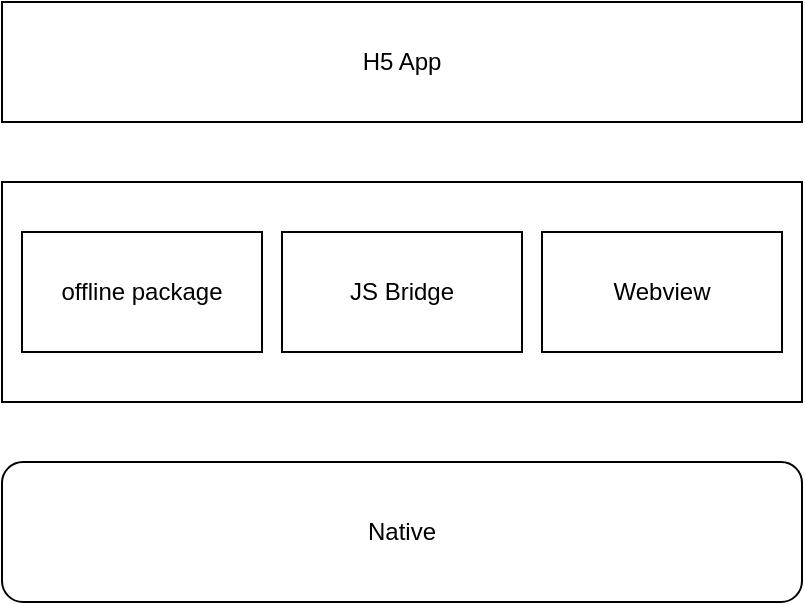 <mxfile version="14.2.6" type="github"><diagram id="IBeV52Dvib6WmM_SwoOW" name="Page-1"><mxGraphModel dx="946" dy="558" grid="1" gridSize="10" guides="1" tooltips="1" connect="1" arrows="1" fold="1" page="1" pageScale="1" pageWidth="827" pageHeight="1169" math="0" shadow="0"><root><mxCell id="0"/><mxCell id="1" parent="0"/><mxCell id="Dpd_AiJqUuJBqy7dTWKQ-1" value="Native" style="rounded=1;whiteSpace=wrap;html=1;" vertex="1" parent="1"><mxGeometry x="200" y="330" width="400" height="70" as="geometry"/></mxCell><mxCell id="Dpd_AiJqUuJBqy7dTWKQ-2" value="" style="rounded=0;whiteSpace=wrap;html=1;" vertex="1" parent="1"><mxGeometry x="200" y="190" width="400" height="110" as="geometry"/></mxCell><mxCell id="Dpd_AiJqUuJBqy7dTWKQ-3" value="H5 App" style="rounded=0;whiteSpace=wrap;html=1;" vertex="1" parent="1"><mxGeometry x="200" y="100" width="400" height="60" as="geometry"/></mxCell><mxCell id="Dpd_AiJqUuJBqy7dTWKQ-4" value="offline package" style="rounded=0;whiteSpace=wrap;html=1;" vertex="1" parent="1"><mxGeometry x="210" y="215" width="120" height="60" as="geometry"/></mxCell><mxCell id="Dpd_AiJqUuJBqy7dTWKQ-5" value="JS Bridge" style="rounded=0;whiteSpace=wrap;html=1;" vertex="1" parent="1"><mxGeometry x="340" y="215" width="120" height="60" as="geometry"/></mxCell><mxCell id="Dpd_AiJqUuJBqy7dTWKQ-6" value="Webview" style="rounded=0;whiteSpace=wrap;html=1;" vertex="1" parent="1"><mxGeometry x="470" y="215" width="120" height="60" as="geometry"/></mxCell></root></mxGraphModel></diagram></mxfile>